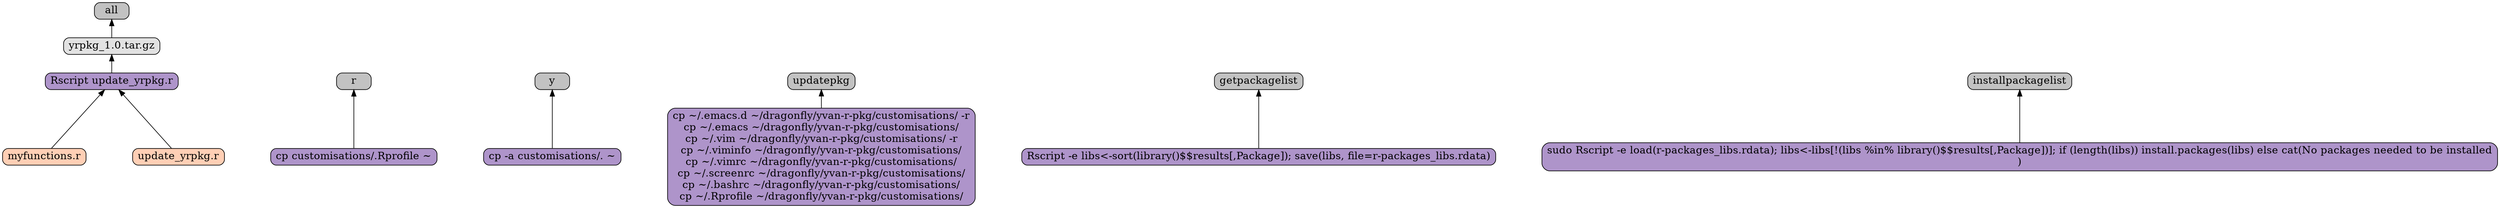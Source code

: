digraph G {
rankdir=BT; nodesep=1; ranksep=0.4;

node [fontsize=16, height=.3, style="rounded,filled", fillcolor="#E2E2E2", shape=rectangle] "yrpkg_1.0.tar.gz";
node [fontsize=16, height=.3, style="rounded,filled", fillcolor="#FFCFB5", shape=rectangle] "myfunctions.r" "update_yrpkg.r";
node [fontsize=16, height=.3, style="rounded,filled", fillcolor="#8EC7B6", shape=rectangle] ;
node [fontsize=16, height=.3, style="rounded,filled", fillcolor="#FFFAB5", shape=rectangle] ;
node [fontsize=16, height=.3, style="rounded,filled", fillcolor="#C2C2C2", shape=rectangle] "all" "r" "y" "updatepkg" "getpackagelist" "installpackagelist";
node [fontsize=16, height=.3, style="rounded,filled", fillcolor="#AE94CA", shape=rectangle] "Rscript update_yrpkg.r" "cp customisations/.Rprofile ~" "cp -a customisations/. ~" "cp ~/.emacs.d ~/dragonfly/yvan-r-pkg/customisations/ -r\ncp ~/.emacs ~/dragonfly/yvan-r-pkg/customisations/\ncp ~/.vim ~/dragonfly/yvan-r-pkg/customisations/ -r\ncp ~/.viminfo ~/dragonfly/yvan-r-pkg/customisations/\ncp ~/.vimrc ~/dragonfly/yvan-r-pkg/customisations/\ncp ~/.screenrc ~/dragonfly/yvan-r-pkg/customisations/\ncp ~/.bashrc ~/dragonfly/yvan-r-pkg/customisations/\ncp ~/.Rprofile ~/dragonfly/yvan-r-pkg/customisations/" "Rscript -e libs<-sort(library()$$results[,Package]); save(libs, file=r-packages_libs.rdata)" "sudo Rscript -e load(r-packages_libs.rdata); libs<-libs[!(libs %in% library()$$results[,Package])]; if (length(libs)) install.packages(libs) else cat(No packages needed to be installed\n)";
{"yrpkg_1.0.tar.gz"} -> "all";
{"myfunctions.r"; "update_yrpkg.r"} -> "Rscript update_yrpkg.r";
"Rscript update_yrpkg.r" -> "yrpkg_1.0.tar.gz";
"cp customisations/.Rprofile ~" -> "r";
"cp -a customisations/. ~" -> "y";
"cp ~/.emacs.d ~/dragonfly/yvan-r-pkg/customisations/ -r\ncp ~/.emacs ~/dragonfly/yvan-r-pkg/customisations/\ncp ~/.vim ~/dragonfly/yvan-r-pkg/customisations/ -r\ncp ~/.viminfo ~/dragonfly/yvan-r-pkg/customisations/\ncp ~/.vimrc ~/dragonfly/yvan-r-pkg/customisations/\ncp ~/.screenrc ~/dragonfly/yvan-r-pkg/customisations/\ncp ~/.bashrc ~/dragonfly/yvan-r-pkg/customisations/\ncp ~/.Rprofile ~/dragonfly/yvan-r-pkg/customisations/" -> "updatepkg";
"Rscript -e libs<-sort(library()$$results[,Package]); save(libs, file=r-packages_libs.rdata)" -> "getpackagelist";
"sudo Rscript -e load(r-packages_libs.rdata); libs<-libs[!(libs %in% library()$$results[,Package])]; if (length(libs)) install.packages(libs) else cat(No packages needed to be installed\n)" -> "installpackagelist";
}
